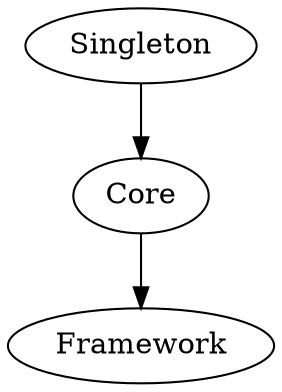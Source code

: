 digraph {
    Singleton->Core->Framework
}

// // 时序图
// digraph G {
// rankdir="LR";
// node[shape="point", width=0, height=0];
// edge[arrowhead="none", style="dashed"]

// {
// rank="same";
// edge[style="solided"];
// LC[shape="plaintext"];
// LC -> step00 -> step01 -> step02 -> step03 -> step04 -> step05;
// }

// {
// rank="same";
// edge[style="solided"];
// Agency[shape="plaintext"];
// Agency -> step10 -> step11 -> step12 -> step13 -> step14 -> step15;
// }

// {
// rank="same";
// edge[style="solided"];
// Agent[shape="plaintext"];
// Agent -> step20 -> step21 -> step22 -> step23 -> step24 -> step25;
// }

// step00 -> step10 [label="sends email new custumer", arrowhead="normal"];
// step11 -> step01 [label="declines", arrowhead="normal"];
// step12 -> step02 [label="accepts", arrowhead="normal"];
// step13 -> step23 [label="forward to", arrowhead="normal"];
// step24 -> step14;
// step14 -> step04 [arrowhead="normal"];
// }

// uml
// digraph G{

// fontname = "Courier New"
// fontsize = 10

// node [ fontname = "Courier New", fontsize = 10, shape = "record" ];
// edge [ fontname = "Courier New", fontsize = 10 ];

// Animal [ label = "{Animal |+ name : String\l+ age : int\l|+ die() : void\l}" ];

// subgraph clusterAnimalImpl{
// bgcolor="yellow"
// Dog [ label = "{Dog||+ bark() : void\l}" ];
// Cat [ label = "{Cat||+ meow() : void\l}" ];
// };

// edge [ arrowhead = "empty" ];

// Dog->Animal;
// Cat->Animal;
// Dog->Cat [arrowhead="none", label="0..*"];
// }

// 道路图
// digraph {
// edge[fontname="SimSun",fontcolor=red];
// node[fontname="SimSun",size="20,20"];

// 北京[shape=doublecircle];
// 湘潭[shape=plaintext]

// //高速公路节点关系
// 北京->石家庄->郑州->武汉->长沙->广州[label=京港澳高速,color=red];
// 北京->天津->沈阳->长春->哈尔滨[label=京哈高速,color=lawngreen];
// 北京->呼和浩特->银川->兰州->西宁->拉萨[label=京藏高速,color=purple];
// 郑州->西安->兰州->乌鲁木齐[label=连霍高速,color=blue]
// 上海->杭州->南昌->湘潭->贵阳->昆明[label=沪昆高速,color=orange];
// 福州->南昌->武汉->西安->银川[label=福银高速,color=brown];
// 湘潭->长沙[style=dotted];
// }

// digraph graphviz{
// // 定义图属性
// graph [bgcolor="#666666", style="rounded", color="#1c1c1c", penwidth="0.5",
// fontname="Futura", fontcolor=white, fontsize=24,
// labelloc=t, labeljust=c,
// compound=true]

// label = "Graphviz\n关系图脚本绘制工具"

// copyright [shape=plaintext, fontcolor="#2222ff", label=<
// <TABLE BORDER="0">
// <TR><TD><FONT FACE="Futura" POINT-SIZE="16">周刚</FONT></TD></TR>
// <TR><TD>https://stidio.github.io/</TD></TR>
// </TABLE>
// >]

// // 定义共用节点属性
// node [shape="cds", color="#1c1c1c", penwidth="0.5", style="filled",
// fixedsize=true, width=3, height=0.5, fontname="Futura", fontsize=10]
// // 定义公用边属性
// edge [color="#cccccc", style="dashed", arrowhead=vee, arrowsize=0.75, penwidth="0.75"]

// {
// rank = same
// prepare [fillcolor="#dfc1c1", label="准备"]
// dot [fillcolor="#c1dfc1", label="DOT语言"]
// tpi [fillcolor="#c1c1df", label="第三方集成"]

// // 步骤
// prepare -> dot -> tpi
// }

// copyright -> dot [style=invis]

// node [shape="box", style="rounded,filled", color="#aaaaaa", width=2.75, height=0.4]
// edge [color="#222222", style="dotted"]

// subgraph cluster_prepare {
// graph [bgcolor="#dfc1c1", fontsize=12, labelloc=b]

// label = "准备"

// p_install [label="安装"]
// p_layout [label="布局引擎"]
// p_format [label="输出格式"]
// p_cmd [label="命令运行方式"]
// p_tools [label="工具"]

// p_install -> p_layout -> p_format -> p_cmd -> p_tools
// }
// subgraph cluster_dot {
// graph [bgcolor="#c1dfc1", fontsize=12, labelloc=b]

// label = "DOT语言"

// d_base [label="基本语法"]
// d_graph [label="图"]
// d_node [label="节点"]
// d_edge [label="边"]
// d_subgraph [label="子图"]
// d_group [label="分组与布局"]
// d_table [label="表格"]
// d_image [label="图片"]
// d_strict [label="约束条件"]

// d_base -> d_graph -> d_node -> d_edge -> d_subgraph -> d_group -> d_table -> d_image -> d_strict
// }
// subgraph cluster_tpi {
// graph [bgcolor="#c1c1df", fontsize=12, labelloc=b]
// edge [style="invis"]

// label = "第三方集成"

// t_c [label="C", color="#ff4444"]
// t_python [label="Python"]
// t_javascript [label="JavaScript"]
// t_other [label="..."]

// t_c -> t_python -> t_javascript -> t_other
// }

// edge [dir=none, color="#ffffff"]
// prepare -> p_install [lhead=cluster_prepare]
// dot -> d_base [lhead=cluster_dot]
// tpi -> t_c [lhead=cluster_tpi]

// footer [fixedsize=true, width=8, height=0.8,
// shape=plaintext, style="",
// fontcolor=white, fontsize=8,
// label=<
// <TABLE BORDER="0">
// <TR><TD><IMG SRC="CC-BY-SA_icon.png"/></TD></TR>
// <TR><TD>This work is licensed under a Creative Commons Attribution-ShareAlike 4.0 International License.</TD></TR>
// </TABLE>
// >]

// d_strict -> footer [style=invis]
// }
// digraph graphviz{
// bgcolor = "#666666" // 背景

// fontname="Futura" // 字体
// fontcolor = white // 字体颜色
// fontsize = 24 // 字体大小

// labelloc = t // 标签垂直顶部
// labeljust = c // 标签水平居中

// label = "Graphviz\n关系图脚本绘制工具"
// }


// digraph graphviz{
// graph [bgcolor = "#666666",
// fontname="Futura", fontcolor = white, fontsize = 24,
// labelloc = t, labeljust = c,
// label = "Graphviz\n关系图脚本绘制工具"]
// }


// digraph graphviz{
// graph [bgcolor = "#666666",
// fontname="Futura", fontcolor = white, fontsize = 24,
// labelloc = t, labeljust = c]

// label = "Graphviz\n关系图脚本绘制工具"
// }

// digraph graphviz{ 
//     bgcolor = "#666666"; // 背景
//     fontname = "Futura"; // 字体
//     fontcolor = white; // 字体颜色
//     fontsize = 24; //字体大小

//     labelloc = t; // 标签垂直顶部
//     label = "Graphviz\n关系图脚本绘制工具"

//  1 -> 2; 
//  2 -> 3; 
//  4 -> 3;
//  3 -> 2;
//  3 -> main; 
//  2 -> main; 
//  m -> 2;
// }

// digraph graphviz
// {
//     graph [bgcolor = "#666666",
//         fontname="Futura", fontcolor = white, fontsize = 24,
//         labelloc = t, labeljust = c,
//         label = "Graphviz\n关系图脚本绘制工具"]
// }
